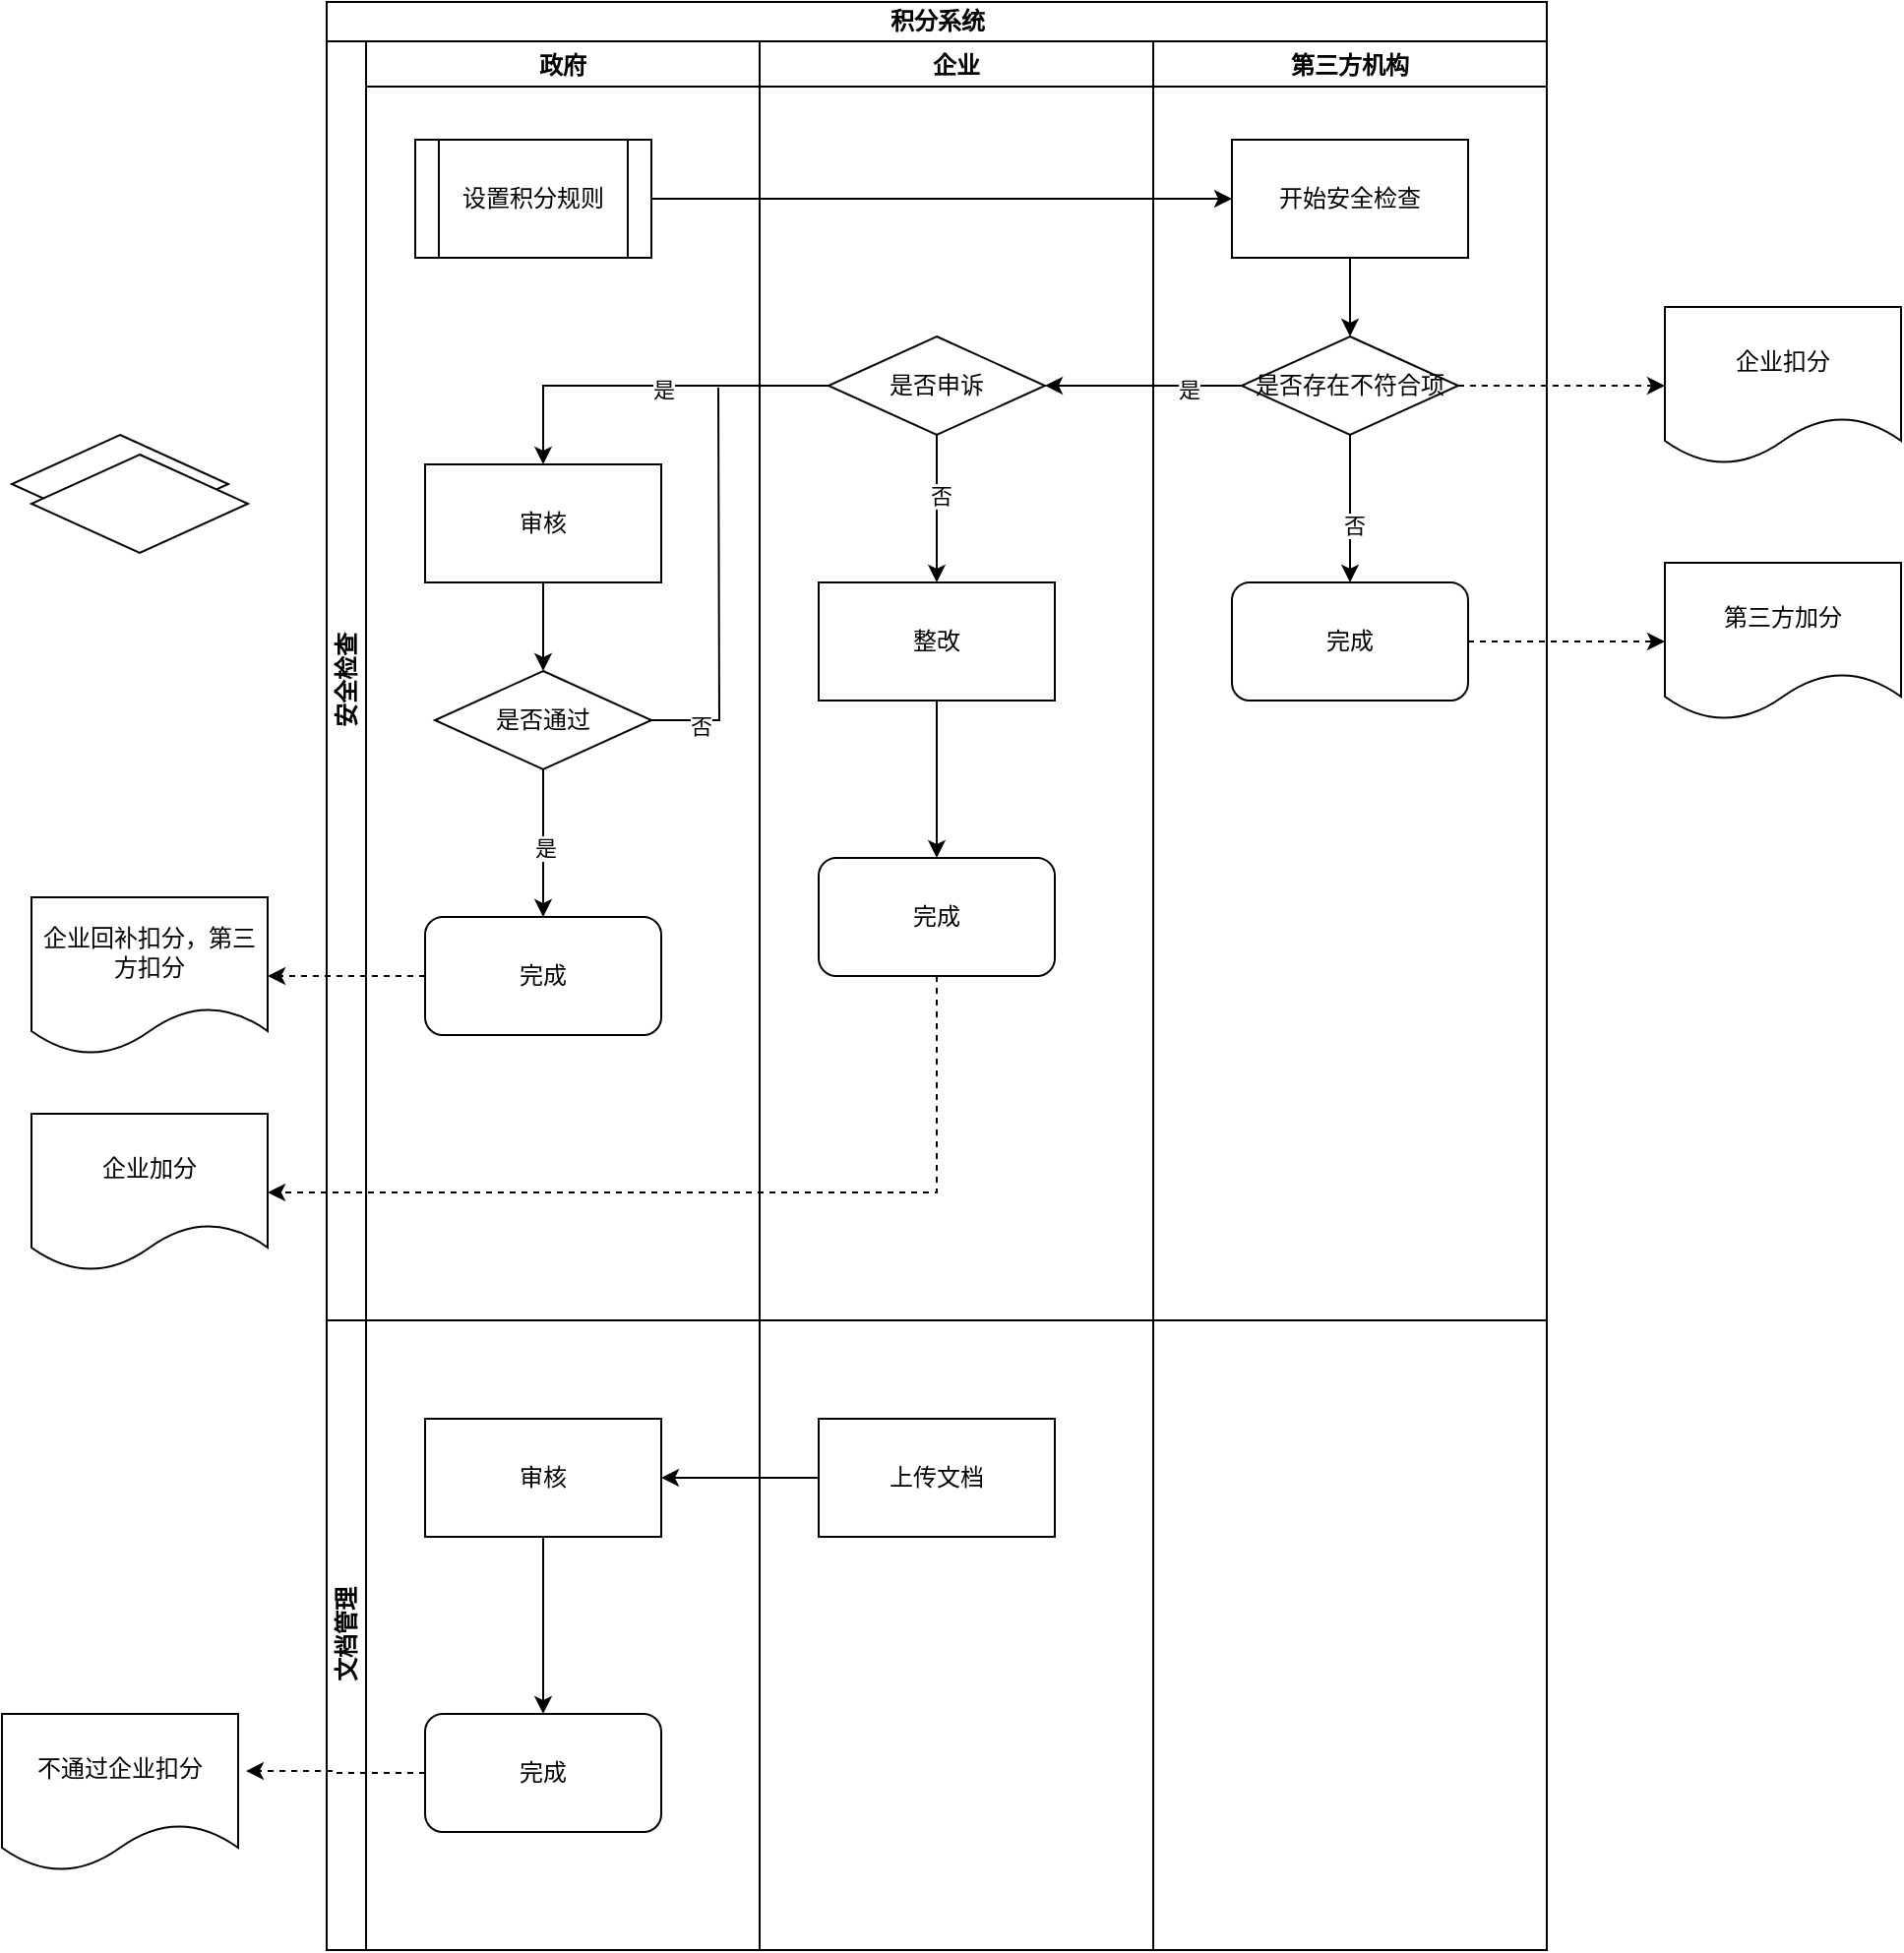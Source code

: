 <mxfile version="21.1.4" type="github">
  <diagram id="C5RBs43oDa-KdzZeNtuy" name="Page-1">
    <mxGraphModel dx="1434" dy="796" grid="1" gridSize="10" guides="1" tooltips="1" connect="1" arrows="1" fold="1" page="1" pageScale="1" pageWidth="827" pageHeight="1169" math="0" shadow="0">
      <root>
        <mxCell id="WIyWlLk6GJQsqaUBKTNV-0" />
        <mxCell id="WIyWlLk6GJQsqaUBKTNV-1" parent="WIyWlLk6GJQsqaUBKTNV-0" />
        <mxCell id="vo5_xbkKXeh1uVnPVetr-8" value="积分系统" style="swimlane;childLayout=stackLayout;resizeParent=1;resizeParentMax=0;horizontal=1;startSize=20;horizontalStack=0;html=1;" parent="WIyWlLk6GJQsqaUBKTNV-1" vertex="1">
          <mxGeometry x="170" y="20" width="620" height="990" as="geometry" />
        </mxCell>
        <mxCell id="vo5_xbkKXeh1uVnPVetr-9" value="安全检查" style="swimlane;startSize=20;horizontal=0;html=1;" parent="vo5_xbkKXeh1uVnPVetr-8" vertex="1">
          <mxGeometry y="20" width="620" height="650" as="geometry" />
        </mxCell>
        <mxCell id="vo5_xbkKXeh1uVnPVetr-12" value="政府" style="swimlane;startSize=23;" parent="vo5_xbkKXeh1uVnPVetr-9" vertex="1">
          <mxGeometry x="20" width="200" height="650" as="geometry" />
        </mxCell>
        <mxCell id="vo5_xbkKXeh1uVnPVetr-37" value="" style="edgeStyle=orthogonalEdgeStyle;rounded=0;orthogonalLoop=1;jettySize=auto;html=1;" parent="vo5_xbkKXeh1uVnPVetr-12" source="vo5_xbkKXeh1uVnPVetr-35" target="vo5_xbkKXeh1uVnPVetr-29" edge="1">
          <mxGeometry relative="1" as="geometry" />
        </mxCell>
        <mxCell id="vo5_xbkKXeh1uVnPVetr-35" value="审核" style="whiteSpace=wrap;html=1;" parent="vo5_xbkKXeh1uVnPVetr-12" vertex="1">
          <mxGeometry x="30" y="215" width="120" height="60" as="geometry" />
        </mxCell>
        <mxCell id="vo5_xbkKXeh1uVnPVetr-39" value="" style="edgeStyle=orthogonalEdgeStyle;rounded=0;orthogonalLoop=1;jettySize=auto;html=1;" parent="vo5_xbkKXeh1uVnPVetr-12" source="vo5_xbkKXeh1uVnPVetr-29" target="vo5_xbkKXeh1uVnPVetr-38" edge="1">
          <mxGeometry relative="1" as="geometry" />
        </mxCell>
        <mxCell id="vo5_xbkKXeh1uVnPVetr-53" value="是" style="edgeLabel;html=1;align=center;verticalAlign=middle;resizable=0;points=[];" parent="vo5_xbkKXeh1uVnPVetr-39" vertex="1" connectable="0">
          <mxGeometry x="0.067" y="1" relative="1" as="geometry">
            <mxPoint as="offset" />
          </mxGeometry>
        </mxCell>
        <mxCell id="vo5_xbkKXeh1uVnPVetr-44" style="rounded=0;orthogonalLoop=1;jettySize=auto;html=1;edgeStyle=orthogonalEdgeStyle;strokeColor=default;endArrow=none;endFill=0;" parent="vo5_xbkKXeh1uVnPVetr-12" source="vo5_xbkKXeh1uVnPVetr-29" edge="1">
          <mxGeometry relative="1" as="geometry">
            <mxPoint x="179" y="176" as="targetPoint" />
          </mxGeometry>
        </mxCell>
        <mxCell id="vo5_xbkKXeh1uVnPVetr-52" value="否" style="edgeLabel;html=1;align=center;verticalAlign=middle;resizable=0;points=[];" parent="vo5_xbkKXeh1uVnPVetr-44" vertex="1" connectable="0">
          <mxGeometry x="-0.754" y="-3" relative="1" as="geometry">
            <mxPoint as="offset" />
          </mxGeometry>
        </mxCell>
        <mxCell id="vo5_xbkKXeh1uVnPVetr-29" value="是否通过" style="rhombus;whiteSpace=wrap;html=1;" parent="vo5_xbkKXeh1uVnPVetr-12" vertex="1">
          <mxGeometry x="35" y="320" width="110" height="50" as="geometry" />
        </mxCell>
        <mxCell id="vo5_xbkKXeh1uVnPVetr-38" value="完成" style="rounded=1;whiteSpace=wrap;html=1;" parent="vo5_xbkKXeh1uVnPVetr-12" vertex="1">
          <mxGeometry x="30" y="445" width="120" height="60" as="geometry" />
        </mxCell>
        <mxCell id="vo5_xbkKXeh1uVnPVetr-21" value="设置积分规则" style="shape=process;whiteSpace=wrap;html=1;backgroundOutline=1;" parent="vo5_xbkKXeh1uVnPVetr-12" vertex="1">
          <mxGeometry x="25" y="50" width="120" height="60" as="geometry" />
        </mxCell>
        <mxCell id="vo5_xbkKXeh1uVnPVetr-13" value="企业" style="swimlane;" parent="vo5_xbkKXeh1uVnPVetr-9" vertex="1">
          <mxGeometry x="220" width="200" height="650" as="geometry" />
        </mxCell>
        <mxCell id="vo5_xbkKXeh1uVnPVetr-30" value="是否申诉" style="rhombus;whiteSpace=wrap;html=1;" parent="vo5_xbkKXeh1uVnPVetr-13" vertex="1">
          <mxGeometry x="35" y="150" width="110" height="50" as="geometry" />
        </mxCell>
        <mxCell id="vo5_xbkKXeh1uVnPVetr-31" value="整改" style="whiteSpace=wrap;html=1;" parent="vo5_xbkKXeh1uVnPVetr-13" vertex="1">
          <mxGeometry x="30" y="275" width="120" height="60" as="geometry" />
        </mxCell>
        <mxCell id="vo5_xbkKXeh1uVnPVetr-32" value="" style="edgeStyle=orthogonalEdgeStyle;rounded=0;orthogonalLoop=1;jettySize=auto;html=1;" parent="vo5_xbkKXeh1uVnPVetr-13" source="vo5_xbkKXeh1uVnPVetr-30" target="vo5_xbkKXeh1uVnPVetr-31" edge="1">
          <mxGeometry relative="1" as="geometry" />
        </mxCell>
        <mxCell id="vo5_xbkKXeh1uVnPVetr-50" value="否" style="edgeLabel;html=1;align=center;verticalAlign=middle;resizable=0;points=[];" parent="vo5_xbkKXeh1uVnPVetr-32" vertex="1" connectable="0">
          <mxGeometry x="-0.173" y="2" relative="1" as="geometry">
            <mxPoint as="offset" />
          </mxGeometry>
        </mxCell>
        <mxCell id="vo5_xbkKXeh1uVnPVetr-33" value="完成" style="rounded=1;whiteSpace=wrap;html=1;" parent="vo5_xbkKXeh1uVnPVetr-13" vertex="1">
          <mxGeometry x="30" y="415" width="120" height="60" as="geometry" />
        </mxCell>
        <mxCell id="vo5_xbkKXeh1uVnPVetr-34" value="" style="edgeStyle=orthogonalEdgeStyle;rounded=0;orthogonalLoop=1;jettySize=auto;html=1;" parent="vo5_xbkKXeh1uVnPVetr-13" source="vo5_xbkKXeh1uVnPVetr-31" target="vo5_xbkKXeh1uVnPVetr-33" edge="1">
          <mxGeometry relative="1" as="geometry" />
        </mxCell>
        <mxCell id="vo5_xbkKXeh1uVnPVetr-18" value="第三方机构" style="swimlane;" parent="vo5_xbkKXeh1uVnPVetr-9" vertex="1">
          <mxGeometry x="420" width="200" height="650" as="geometry" />
        </mxCell>
        <mxCell id="vo5_xbkKXeh1uVnPVetr-42" value="" style="edgeStyle=orthogonalEdgeStyle;rounded=0;orthogonalLoop=1;jettySize=auto;html=1;" parent="vo5_xbkKXeh1uVnPVetr-18" source="vo5_xbkKXeh1uVnPVetr-22" target="vo5_xbkKXeh1uVnPVetr-41" edge="1">
          <mxGeometry relative="1" as="geometry" />
        </mxCell>
        <mxCell id="vo5_xbkKXeh1uVnPVetr-48" value="否" style="edgeLabel;html=1;align=center;verticalAlign=middle;resizable=0;points=[];" parent="vo5_xbkKXeh1uVnPVetr-42" vertex="1" connectable="0">
          <mxGeometry x="0.227" y="2" relative="1" as="geometry">
            <mxPoint as="offset" />
          </mxGeometry>
        </mxCell>
        <mxCell id="vo5_xbkKXeh1uVnPVetr-22" value="是否存在不符合项" style="rhombus;whiteSpace=wrap;html=1;" parent="vo5_xbkKXeh1uVnPVetr-18" vertex="1">
          <mxGeometry x="45" y="150" width="110" height="50" as="geometry" />
        </mxCell>
        <mxCell id="vo5_xbkKXeh1uVnPVetr-23" value="" style="edgeStyle=orthogonalEdgeStyle;rounded=0;orthogonalLoop=1;jettySize=auto;html=1;" parent="vo5_xbkKXeh1uVnPVetr-18" source="vo5_xbkKXeh1uVnPVetr-20" target="vo5_xbkKXeh1uVnPVetr-22" edge="1">
          <mxGeometry relative="1" as="geometry" />
        </mxCell>
        <mxCell id="vo5_xbkKXeh1uVnPVetr-20" value="开始安全检查" style="whiteSpace=wrap;html=1;" parent="vo5_xbkKXeh1uVnPVetr-18" vertex="1">
          <mxGeometry x="40" y="50" width="120" height="60" as="geometry" />
        </mxCell>
        <mxCell id="vo5_xbkKXeh1uVnPVetr-41" value="完成" style="rounded=1;whiteSpace=wrap;html=1;" parent="vo5_xbkKXeh1uVnPVetr-18" vertex="1">
          <mxGeometry x="40" y="275" width="120" height="60" as="geometry" />
        </mxCell>
        <mxCell id="vo5_xbkKXeh1uVnPVetr-36" value="" style="edgeStyle=orthogonalEdgeStyle;rounded=0;orthogonalLoop=1;jettySize=auto;html=1;" parent="vo5_xbkKXeh1uVnPVetr-9" source="vo5_xbkKXeh1uVnPVetr-30" target="vo5_xbkKXeh1uVnPVetr-35" edge="1">
          <mxGeometry relative="1" as="geometry" />
        </mxCell>
        <mxCell id="vo5_xbkKXeh1uVnPVetr-51" value="是" style="edgeLabel;html=1;align=center;verticalAlign=middle;resizable=0;points=[];" parent="vo5_xbkKXeh1uVnPVetr-36" vertex="1" connectable="0">
          <mxGeometry x="-0.092" y="2" relative="1" as="geometry">
            <mxPoint as="offset" />
          </mxGeometry>
        </mxCell>
        <mxCell id="vo5_xbkKXeh1uVnPVetr-40" value="" style="edgeStyle=orthogonalEdgeStyle;rounded=0;orthogonalLoop=1;jettySize=auto;html=1;" parent="vo5_xbkKXeh1uVnPVetr-9" source="vo5_xbkKXeh1uVnPVetr-22" target="vo5_xbkKXeh1uVnPVetr-30" edge="1">
          <mxGeometry relative="1" as="geometry" />
        </mxCell>
        <mxCell id="vo5_xbkKXeh1uVnPVetr-49" value="是" style="edgeLabel;html=1;align=center;verticalAlign=middle;resizable=0;points=[];" parent="vo5_xbkKXeh1uVnPVetr-40" vertex="1" connectable="0">
          <mxGeometry x="-0.46" y="2" relative="1" as="geometry">
            <mxPoint as="offset" />
          </mxGeometry>
        </mxCell>
        <mxCell id="vo5_xbkKXeh1uVnPVetr-43" style="edgeStyle=orthogonalEdgeStyle;rounded=0;orthogonalLoop=1;jettySize=auto;html=1;entryX=0;entryY=0.5;entryDx=0;entryDy=0;" parent="vo5_xbkKXeh1uVnPVetr-9" source="vo5_xbkKXeh1uVnPVetr-21" target="vo5_xbkKXeh1uVnPVetr-20" edge="1">
          <mxGeometry relative="1" as="geometry" />
        </mxCell>
        <mxCell id="vo5_xbkKXeh1uVnPVetr-54" value="企业回补扣分，第三方扣分" style="shape=document;whiteSpace=wrap;html=1;boundedLbl=1;rounded=1;" parent="vo5_xbkKXeh1uVnPVetr-9" vertex="1">
          <mxGeometry x="-150" y="435" width="120" height="80" as="geometry" />
        </mxCell>
        <mxCell id="vo5_xbkKXeh1uVnPVetr-55" value="" style="edgeStyle=orthogonalEdgeStyle;rounded=0;orthogonalLoop=1;jettySize=auto;html=1;dashed=1;" parent="vo5_xbkKXeh1uVnPVetr-9" source="vo5_xbkKXeh1uVnPVetr-38" target="vo5_xbkKXeh1uVnPVetr-54" edge="1">
          <mxGeometry relative="1" as="geometry" />
        </mxCell>
        <mxCell id="vo5_xbkKXeh1uVnPVetr-10" value="文档管理" style="swimlane;startSize=20;horizontal=0;html=1;" parent="vo5_xbkKXeh1uVnPVetr-8" vertex="1">
          <mxGeometry y="670" width="620" height="320" as="geometry" />
        </mxCell>
        <mxCell id="vo5_xbkKXeh1uVnPVetr-74" value="" style="swimlane;startSize=0;" parent="vo5_xbkKXeh1uVnPVetr-10" vertex="1">
          <mxGeometry x="420" width="200" height="320" as="geometry" />
        </mxCell>
        <mxCell id="vo5_xbkKXeh1uVnPVetr-89" value="" style="edgeStyle=orthogonalEdgeStyle;rounded=0;orthogonalLoop=1;jettySize=auto;html=1;" parent="vo5_xbkKXeh1uVnPVetr-10" source="vo5_xbkKXeh1uVnPVetr-76" target="vo5_xbkKXeh1uVnPVetr-83" edge="1">
          <mxGeometry relative="1" as="geometry" />
        </mxCell>
        <mxCell id="vo5_xbkKXeh1uVnPVetr-76" value="审核" style="whiteSpace=wrap;html=1;" parent="vo5_xbkKXeh1uVnPVetr-10" vertex="1">
          <mxGeometry x="50" y="50" width="120" height="60" as="geometry" />
        </mxCell>
        <mxCell id="vo5_xbkKXeh1uVnPVetr-83" value="完成" style="rounded=1;whiteSpace=wrap;html=1;" parent="vo5_xbkKXeh1uVnPVetr-10" vertex="1">
          <mxGeometry x="50" y="200" width="120" height="60" as="geometry" />
        </mxCell>
        <mxCell id="vo5_xbkKXeh1uVnPVetr-68" value="" style="swimlane;startSize=0;" parent="vo5_xbkKXeh1uVnPVetr-10" vertex="1">
          <mxGeometry x="220" width="200" height="320" as="geometry" />
        </mxCell>
        <mxCell id="vo5_xbkKXeh1uVnPVetr-25" value="" style="rhombus;whiteSpace=wrap;html=1;" parent="WIyWlLk6GJQsqaUBKTNV-1" vertex="1">
          <mxGeometry x="10" y="240" width="110" height="50" as="geometry" />
        </mxCell>
        <mxCell id="vo5_xbkKXeh1uVnPVetr-57" value="企业加分" style="shape=document;whiteSpace=wrap;html=1;boundedLbl=1;" parent="WIyWlLk6GJQsqaUBKTNV-1" vertex="1">
          <mxGeometry x="20" y="585" width="120" height="80" as="geometry" />
        </mxCell>
        <mxCell id="vo5_xbkKXeh1uVnPVetr-58" style="edgeStyle=orthogonalEdgeStyle;rounded=0;orthogonalLoop=1;jettySize=auto;html=1;entryX=1;entryY=0.5;entryDx=0;entryDy=0;dashed=1;" parent="WIyWlLk6GJQsqaUBKTNV-1" source="vo5_xbkKXeh1uVnPVetr-33" target="vo5_xbkKXeh1uVnPVetr-57" edge="1">
          <mxGeometry relative="1" as="geometry">
            <Array as="points">
              <mxPoint x="480" y="625" />
            </Array>
          </mxGeometry>
        </mxCell>
        <mxCell id="vo5_xbkKXeh1uVnPVetr-61" value="企业扣分" style="shape=document;whiteSpace=wrap;html=1;boundedLbl=1;" parent="WIyWlLk6GJQsqaUBKTNV-1" vertex="1">
          <mxGeometry x="850" y="175" width="120" height="80" as="geometry" />
        </mxCell>
        <mxCell id="vo5_xbkKXeh1uVnPVetr-62" style="edgeStyle=orthogonalEdgeStyle;rounded=0;orthogonalLoop=1;jettySize=auto;html=1;dashed=1;" parent="WIyWlLk6GJQsqaUBKTNV-1" source="vo5_xbkKXeh1uVnPVetr-22" target="vo5_xbkKXeh1uVnPVetr-61" edge="1">
          <mxGeometry relative="1" as="geometry" />
        </mxCell>
        <mxCell id="vo5_xbkKXeh1uVnPVetr-63" value="第三方加分" style="shape=document;whiteSpace=wrap;html=1;boundedLbl=1;rounded=1;" parent="WIyWlLk6GJQsqaUBKTNV-1" vertex="1">
          <mxGeometry x="850" y="305" width="120" height="80" as="geometry" />
        </mxCell>
        <mxCell id="vo5_xbkKXeh1uVnPVetr-64" value="" style="edgeStyle=orthogonalEdgeStyle;rounded=0;orthogonalLoop=1;jettySize=auto;html=1;dashed=1;" parent="WIyWlLk6GJQsqaUBKTNV-1" source="vo5_xbkKXeh1uVnPVetr-41" target="vo5_xbkKXeh1uVnPVetr-63" edge="1">
          <mxGeometry relative="1" as="geometry" />
        </mxCell>
        <mxCell id="vo5_xbkKXeh1uVnPVetr-77" value="" style="edgeStyle=orthogonalEdgeStyle;rounded=0;orthogonalLoop=1;jettySize=auto;html=1;" parent="WIyWlLk6GJQsqaUBKTNV-1" source="vo5_xbkKXeh1uVnPVetr-75" target="vo5_xbkKXeh1uVnPVetr-76" edge="1">
          <mxGeometry relative="1" as="geometry" />
        </mxCell>
        <mxCell id="vo5_xbkKXeh1uVnPVetr-75" value="上传文档" style="whiteSpace=wrap;html=1;" parent="WIyWlLk6GJQsqaUBKTNV-1" vertex="1">
          <mxGeometry x="420" y="740" width="120" height="60" as="geometry" />
        </mxCell>
        <mxCell id="vo5_xbkKXeh1uVnPVetr-78" value="" style="rhombus;whiteSpace=wrap;html=1;" parent="WIyWlLk6GJQsqaUBKTNV-1" vertex="1">
          <mxGeometry x="20" y="250" width="110" height="50" as="geometry" />
        </mxCell>
        <mxCell id="vo5_xbkKXeh1uVnPVetr-86" value="不通过企业扣分" style="shape=document;whiteSpace=wrap;html=1;boundedLbl=1;rounded=1;" parent="WIyWlLk6GJQsqaUBKTNV-1" vertex="1">
          <mxGeometry x="5" y="890" width="120" height="80" as="geometry" />
        </mxCell>
        <mxCell id="vo5_xbkKXeh1uVnPVetr-90" style="edgeStyle=orthogonalEdgeStyle;rounded=0;orthogonalLoop=1;jettySize=auto;html=1;entryX=1.033;entryY=0.363;entryDx=0;entryDy=0;entryPerimeter=0;dashed=1;" parent="WIyWlLk6GJQsqaUBKTNV-1" source="vo5_xbkKXeh1uVnPVetr-83" target="vo5_xbkKXeh1uVnPVetr-86" edge="1">
          <mxGeometry relative="1" as="geometry" />
        </mxCell>
      </root>
    </mxGraphModel>
  </diagram>
</mxfile>
